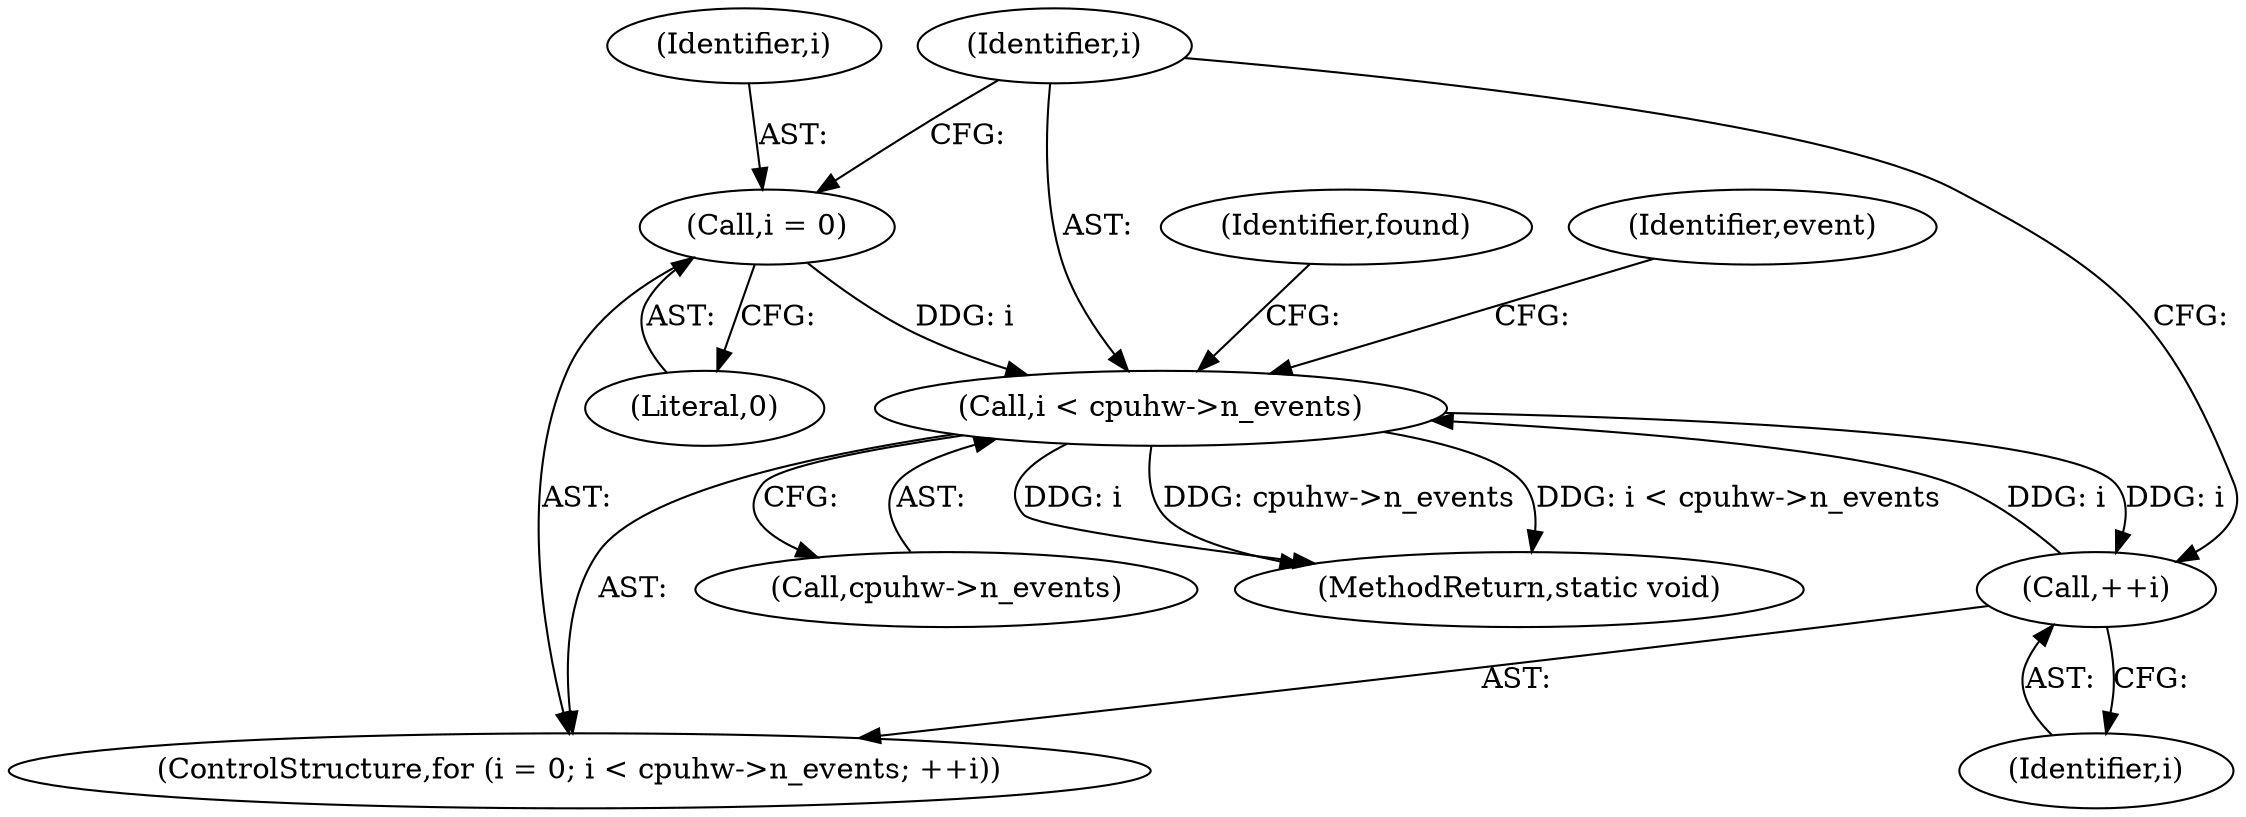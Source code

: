 digraph "0_linux_a8b0ca17b80e92faab46ee7179ba9e99ccb61233_15@pointer" {
"1000145" [label="(Call,i < cpuhw->n_events)"];
"1000150" [label="(Call,++i)"];
"1000145" [label="(Call,i < cpuhw->n_events)"];
"1000142" [label="(Call,i = 0)"];
"1000144" [label="(Literal,0)"];
"1000151" [label="(Identifier,i)"];
"1000146" [label="(Identifier,i)"];
"1000150" [label="(Call,++i)"];
"1000200" [label="(Identifier,found)"];
"1000147" [label="(Call,cpuhw->n_events)"];
"1000143" [label="(Identifier,i)"];
"1000246" [label="(MethodReturn,static void)"];
"1000141" [label="(ControlStructure,for (i = 0; i < cpuhw->n_events; ++i))"];
"1000154" [label="(Identifier,event)"];
"1000142" [label="(Call,i = 0)"];
"1000145" [label="(Call,i < cpuhw->n_events)"];
"1000145" -> "1000141"  [label="AST: "];
"1000145" -> "1000147"  [label="CFG: "];
"1000146" -> "1000145"  [label="AST: "];
"1000147" -> "1000145"  [label="AST: "];
"1000154" -> "1000145"  [label="CFG: "];
"1000200" -> "1000145"  [label="CFG: "];
"1000145" -> "1000246"  [label="DDG: i < cpuhw->n_events"];
"1000145" -> "1000246"  [label="DDG: i"];
"1000145" -> "1000246"  [label="DDG: cpuhw->n_events"];
"1000150" -> "1000145"  [label="DDG: i"];
"1000142" -> "1000145"  [label="DDG: i"];
"1000145" -> "1000150"  [label="DDG: i"];
"1000150" -> "1000141"  [label="AST: "];
"1000150" -> "1000151"  [label="CFG: "];
"1000151" -> "1000150"  [label="AST: "];
"1000146" -> "1000150"  [label="CFG: "];
"1000142" -> "1000141"  [label="AST: "];
"1000142" -> "1000144"  [label="CFG: "];
"1000143" -> "1000142"  [label="AST: "];
"1000144" -> "1000142"  [label="AST: "];
"1000146" -> "1000142"  [label="CFG: "];
}
